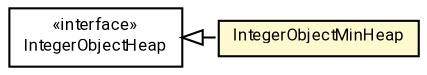 #!/usr/local/bin/dot
#
# Class diagram 
# Generated by UMLGraph version R5_7_2-60-g0e99a6 (http://www.spinellis.gr/umlgraph/)
#

digraph G {
	graph [fontnames="svg"]
	edge [fontname="Roboto",fontsize=7,labelfontname="Roboto",labelfontsize=7,color="black"];
	node [fontname="Roboto",fontcolor="black",fontsize=8,shape=plaintext,margin=0,width=0,height=0];
	nodesep=0.15;
	ranksep=0.25;
	rankdir=LR;
	// de.lmu.ifi.dbs.elki.utilities.datastructures.heap.IntegerObjectHeap<V>
	c5440007 [label=<<table title="de.lmu.ifi.dbs.elki.utilities.datastructures.heap.IntegerObjectHeap" border="0" cellborder="1" cellspacing="0" cellpadding="2" href="IntegerObjectHeap.html" target="_parent">
		<tr><td><table border="0" cellspacing="0" cellpadding="1">
		<tr><td align="center" balign="center"> &#171;interface&#187; </td></tr>
		<tr><td align="center" balign="center"> <font face="Roboto">IntegerObjectHeap</font> </td></tr>
		</table></td></tr>
		</table>>, URL="IntegerObjectHeap.html"];
	// de.lmu.ifi.dbs.elki.utilities.datastructures.heap.IntegerObjectMinHeap<V>
	c5440027 [label=<<table title="de.lmu.ifi.dbs.elki.utilities.datastructures.heap.IntegerObjectMinHeap" border="0" cellborder="1" cellspacing="0" cellpadding="2" bgcolor="lemonChiffon" href="IntegerObjectMinHeap.html" target="_parent">
		<tr><td><table border="0" cellspacing="0" cellpadding="1">
		<tr><td align="center" balign="center"> <font face="Roboto">IntegerObjectMinHeap</font> </td></tr>
		</table></td></tr>
		</table>>, URL="IntegerObjectMinHeap.html"];
	// de.lmu.ifi.dbs.elki.utilities.datastructures.heap.IntegerObjectMinHeap<V> implements de.lmu.ifi.dbs.elki.utilities.datastructures.heap.IntegerObjectHeap<V>
	c5440007 -> c5440027 [arrowtail=empty,style=dashed,dir=back,weight=9];
}

